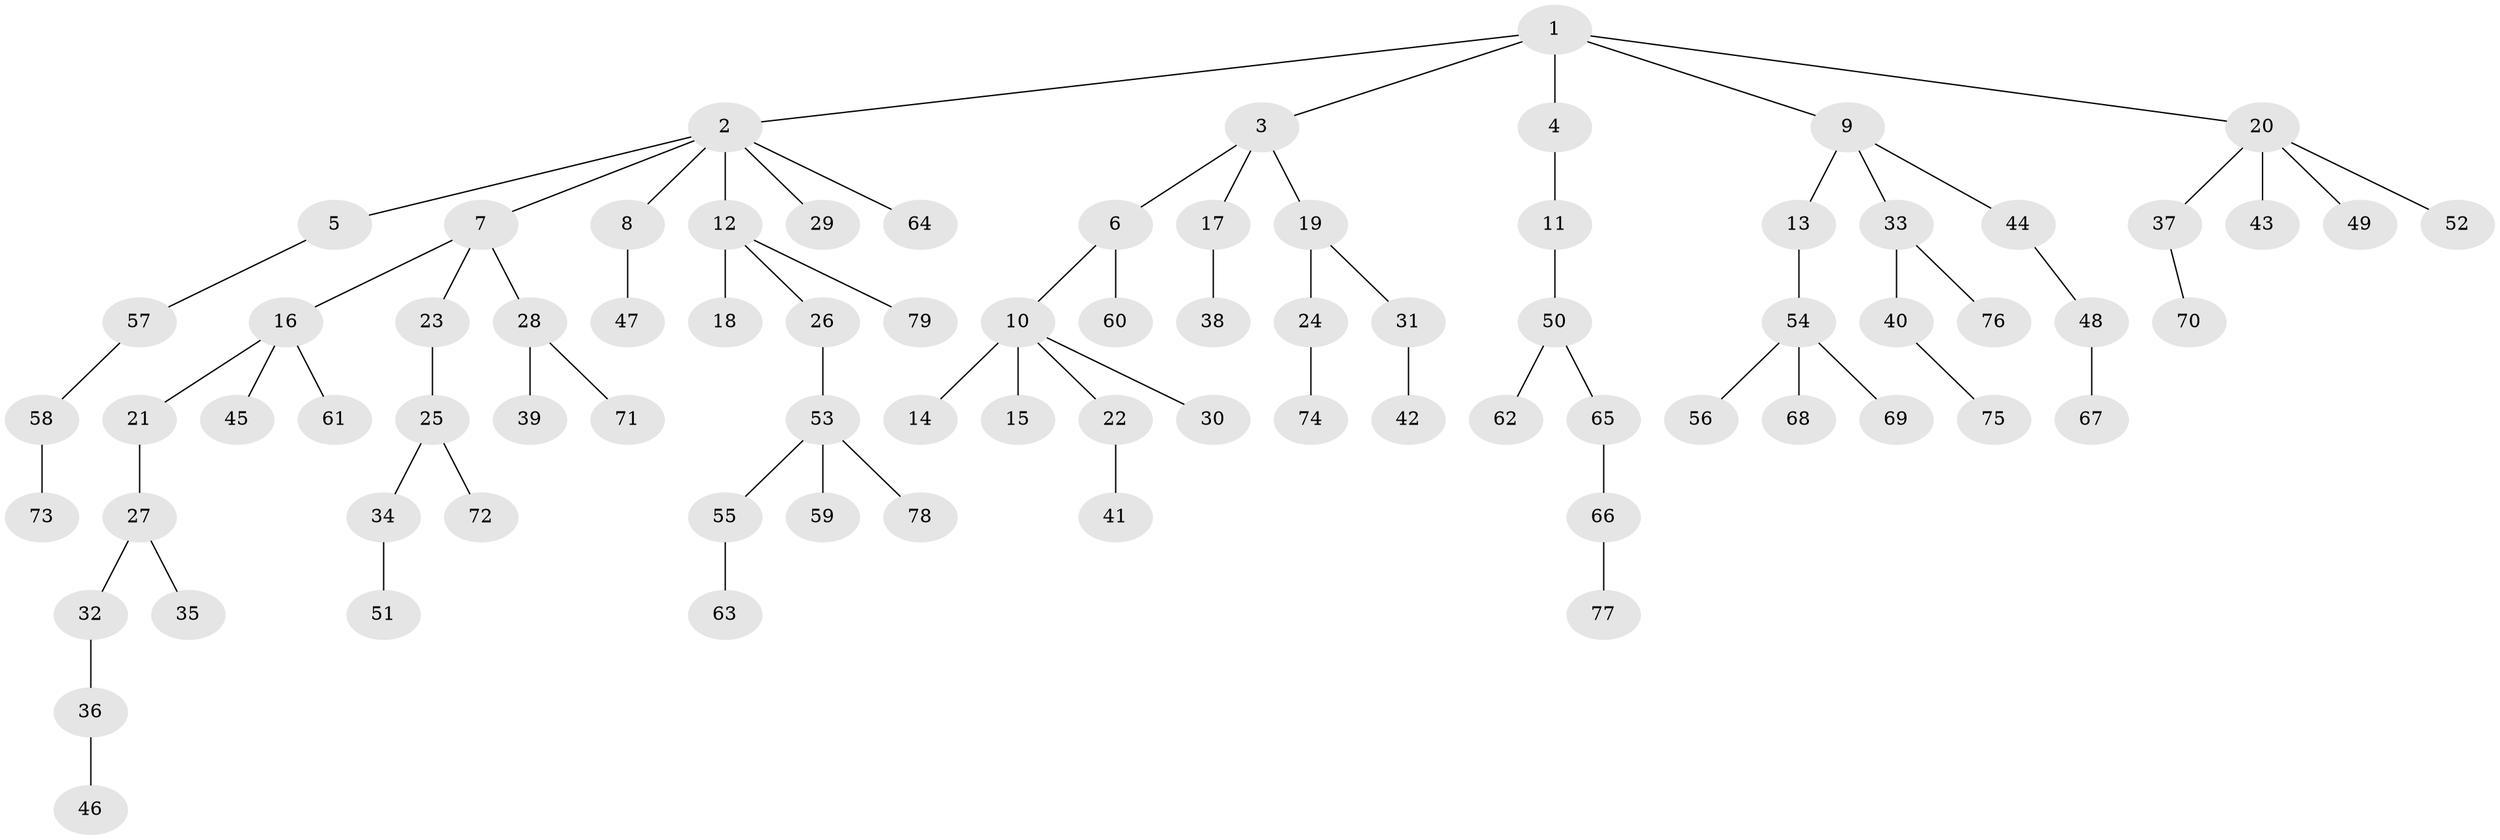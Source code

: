 // coarse degree distribution, {2: 0.2909090909090909, 1: 0.5818181818181818, 5: 0.07272727272727272, 4: 0.03636363636363636, 16: 0.01818181818181818}
// Generated by graph-tools (version 1.1) at 2025/55/03/04/25 21:55:56]
// undirected, 79 vertices, 78 edges
graph export_dot {
graph [start="1"]
  node [color=gray90,style=filled];
  1;
  2;
  3;
  4;
  5;
  6;
  7;
  8;
  9;
  10;
  11;
  12;
  13;
  14;
  15;
  16;
  17;
  18;
  19;
  20;
  21;
  22;
  23;
  24;
  25;
  26;
  27;
  28;
  29;
  30;
  31;
  32;
  33;
  34;
  35;
  36;
  37;
  38;
  39;
  40;
  41;
  42;
  43;
  44;
  45;
  46;
  47;
  48;
  49;
  50;
  51;
  52;
  53;
  54;
  55;
  56;
  57;
  58;
  59;
  60;
  61;
  62;
  63;
  64;
  65;
  66;
  67;
  68;
  69;
  70;
  71;
  72;
  73;
  74;
  75;
  76;
  77;
  78;
  79;
  1 -- 2;
  1 -- 3;
  1 -- 4;
  1 -- 9;
  1 -- 20;
  2 -- 5;
  2 -- 7;
  2 -- 8;
  2 -- 12;
  2 -- 29;
  2 -- 64;
  3 -- 6;
  3 -- 17;
  3 -- 19;
  4 -- 11;
  5 -- 57;
  6 -- 10;
  6 -- 60;
  7 -- 16;
  7 -- 23;
  7 -- 28;
  8 -- 47;
  9 -- 13;
  9 -- 33;
  9 -- 44;
  10 -- 14;
  10 -- 15;
  10 -- 22;
  10 -- 30;
  11 -- 50;
  12 -- 18;
  12 -- 26;
  12 -- 79;
  13 -- 54;
  16 -- 21;
  16 -- 45;
  16 -- 61;
  17 -- 38;
  19 -- 24;
  19 -- 31;
  20 -- 37;
  20 -- 43;
  20 -- 49;
  20 -- 52;
  21 -- 27;
  22 -- 41;
  23 -- 25;
  24 -- 74;
  25 -- 34;
  25 -- 72;
  26 -- 53;
  27 -- 32;
  27 -- 35;
  28 -- 39;
  28 -- 71;
  31 -- 42;
  32 -- 36;
  33 -- 40;
  33 -- 76;
  34 -- 51;
  36 -- 46;
  37 -- 70;
  40 -- 75;
  44 -- 48;
  48 -- 67;
  50 -- 62;
  50 -- 65;
  53 -- 55;
  53 -- 59;
  53 -- 78;
  54 -- 56;
  54 -- 68;
  54 -- 69;
  55 -- 63;
  57 -- 58;
  58 -- 73;
  65 -- 66;
  66 -- 77;
}
